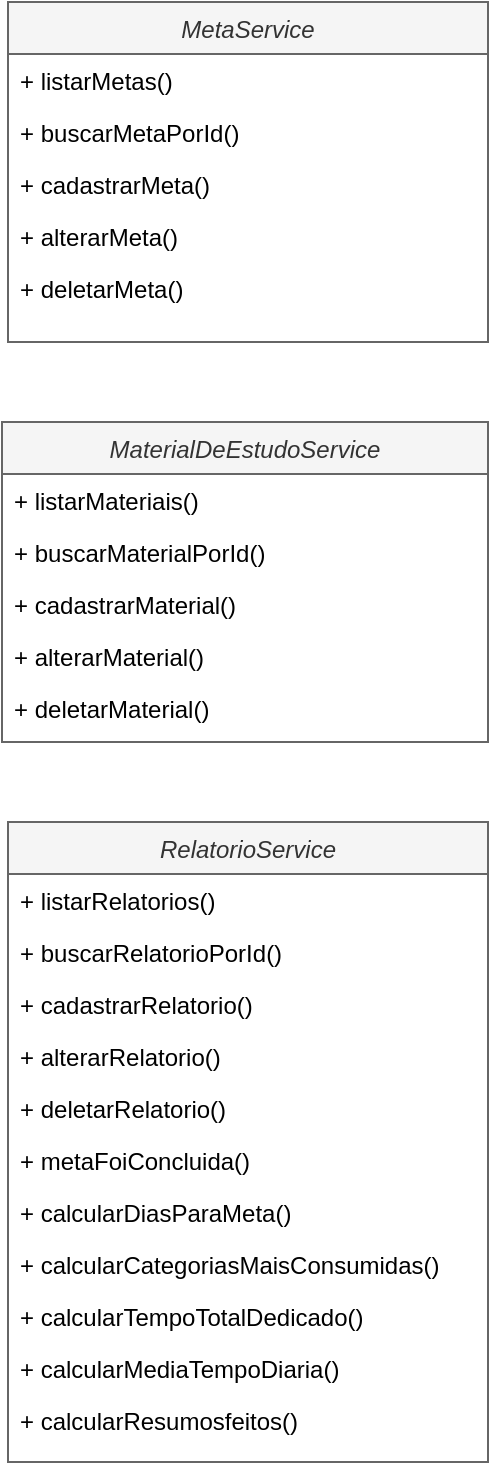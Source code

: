 <mxfile version="22.0.2" type="device">
  <diagram id="C5RBs43oDa-KdzZeNtuy" name="Page-1">
    <mxGraphModel dx="1434" dy="782" grid="1" gridSize="10" guides="1" tooltips="1" connect="1" arrows="1" fold="1" page="1" pageScale="1" pageWidth="827" pageHeight="1169" background="#FFFFFF" math="0" shadow="0">
      <root>
        <mxCell id="WIyWlLk6GJQsqaUBKTNV-0" />
        <mxCell id="WIyWlLk6GJQsqaUBKTNV-1" parent="WIyWlLk6GJQsqaUBKTNV-0" />
        <mxCell id="zkfFHV4jXpPFQw0GAbJ--0" value="MetaService" style="swimlane;fontStyle=2;align=center;verticalAlign=top;childLayout=stackLayout;horizontal=1;startSize=26;horizontalStack=0;resizeParent=1;resizeLast=0;collapsible=1;marginBottom=0;rounded=0;shadow=0;strokeWidth=1;fillColor=#f5f5f5;fontColor=#333333;strokeColor=#666666;" parent="WIyWlLk6GJQsqaUBKTNV-1" vertex="1">
          <mxGeometry x="320" y="40" width="240" height="170" as="geometry">
            <mxRectangle x="230" y="140" width="160" height="26" as="alternateBounds" />
          </mxGeometry>
        </mxCell>
        <mxCell id="zkfFHV4jXpPFQw0GAbJ--1" value="+ listarMetas()" style="text;align=left;verticalAlign=top;spacingLeft=4;spacingRight=4;overflow=hidden;rotatable=0;points=[[0,0.5],[1,0.5]];portConstraint=eastwest;" parent="zkfFHV4jXpPFQw0GAbJ--0" vertex="1">
          <mxGeometry y="26" width="240" height="26" as="geometry" />
        </mxCell>
        <mxCell id="zkfFHV4jXpPFQw0GAbJ--2" value="+ buscarMetaPorId()" style="text;align=left;verticalAlign=top;spacingLeft=4;spacingRight=4;overflow=hidden;rotatable=0;points=[[0,0.5],[1,0.5]];portConstraint=eastwest;rounded=0;shadow=0;html=0;" parent="zkfFHV4jXpPFQw0GAbJ--0" vertex="1">
          <mxGeometry y="52" width="240" height="26" as="geometry" />
        </mxCell>
        <mxCell id="zkfFHV4jXpPFQw0GAbJ--3" value="+ cadastrarMeta()" style="text;align=left;verticalAlign=top;spacingLeft=4;spacingRight=4;overflow=hidden;rotatable=0;points=[[0,0.5],[1,0.5]];portConstraint=eastwest;rounded=0;shadow=0;html=0;" parent="zkfFHV4jXpPFQw0GAbJ--0" vertex="1">
          <mxGeometry y="78" width="240" height="26" as="geometry" />
        </mxCell>
        <mxCell id="mXF7boRL9u8cmCcfQVcO-11" value="+ alterarMeta()" style="text;align=left;verticalAlign=top;spacingLeft=4;spacingRight=4;overflow=hidden;rotatable=0;points=[[0,0.5],[1,0.5]];portConstraint=eastwest;rounded=0;shadow=0;html=0;" parent="zkfFHV4jXpPFQw0GAbJ--0" vertex="1">
          <mxGeometry y="104" width="240" height="26" as="geometry" />
        </mxCell>
        <mxCell id="zeWnR9ZlU195KIUSwm77-0" value="+ deletarMeta()" style="text;align=left;verticalAlign=top;spacingLeft=4;spacingRight=4;overflow=hidden;rotatable=0;points=[[0,0.5],[1,0.5]];portConstraint=eastwest;rounded=0;shadow=0;html=0;" vertex="1" parent="zkfFHV4jXpPFQw0GAbJ--0">
          <mxGeometry y="130" width="240" height="26" as="geometry" />
        </mxCell>
        <mxCell id="zkfFHV4jXpPFQw0GAbJ--17" value="MaterialDeEstudoService" style="swimlane;fontStyle=2;align=center;verticalAlign=top;childLayout=stackLayout;horizontal=1;startSize=26;horizontalStack=0;resizeParent=1;resizeLast=0;collapsible=1;marginBottom=0;rounded=0;shadow=0;strokeWidth=1;fillColor=#f5f5f5;strokeColor=#666666;fontColor=#333333;" parent="WIyWlLk6GJQsqaUBKTNV-1" vertex="1">
          <mxGeometry x="317" y="250" width="243" height="160" as="geometry">
            <mxRectangle x="508" y="120" width="160" height="26" as="alternateBounds" />
          </mxGeometry>
        </mxCell>
        <mxCell id="zeWnR9ZlU195KIUSwm77-5" value="+ listarMateriais()" style="text;align=left;verticalAlign=top;spacingLeft=4;spacingRight=4;overflow=hidden;rotatable=0;points=[[0,0.5],[1,0.5]];portConstraint=eastwest;rounded=0;shadow=0;html=0;" vertex="1" parent="zkfFHV4jXpPFQw0GAbJ--17">
          <mxGeometry y="26" width="243" height="26" as="geometry" />
        </mxCell>
        <mxCell id="zeWnR9ZlU195KIUSwm77-4" value="+ buscarMaterialPorId()" style="text;align=left;verticalAlign=top;spacingLeft=4;spacingRight=4;overflow=hidden;rotatable=0;points=[[0,0.5],[1,0.5]];portConstraint=eastwest;rounded=0;shadow=0;html=0;" vertex="1" parent="zkfFHV4jXpPFQw0GAbJ--17">
          <mxGeometry y="52" width="243" height="26" as="geometry" />
        </mxCell>
        <mxCell id="zeWnR9ZlU195KIUSwm77-3" value="+ cadastrarMaterial()" style="text;align=left;verticalAlign=top;spacingLeft=4;spacingRight=4;overflow=hidden;rotatable=0;points=[[0,0.5],[1,0.5]];portConstraint=eastwest;rounded=0;shadow=0;html=0;" vertex="1" parent="zkfFHV4jXpPFQw0GAbJ--17">
          <mxGeometry y="78" width="243" height="26" as="geometry" />
        </mxCell>
        <mxCell id="zeWnR9ZlU195KIUSwm77-2" value="+ alterarMaterial()" style="text;align=left;verticalAlign=top;spacingLeft=4;spacingRight=4;overflow=hidden;rotatable=0;points=[[0,0.5],[1,0.5]];portConstraint=eastwest;rounded=0;shadow=0;html=0;" vertex="1" parent="zkfFHV4jXpPFQw0GAbJ--17">
          <mxGeometry y="104" width="243" height="26" as="geometry" />
        </mxCell>
        <mxCell id="zeWnR9ZlU195KIUSwm77-1" value="+ deletarMaterial()" style="text;align=left;verticalAlign=top;spacingLeft=4;spacingRight=4;overflow=hidden;rotatable=0;points=[[0,0.5],[1,0.5]];portConstraint=eastwest;" vertex="1" parent="zkfFHV4jXpPFQw0GAbJ--17">
          <mxGeometry y="130" width="243" height="26" as="geometry" />
        </mxCell>
        <mxCell id="mXF7boRL9u8cmCcfQVcO-2" value="RelatorioService" style="swimlane;fontStyle=2;align=center;verticalAlign=top;childLayout=stackLayout;horizontal=1;startSize=26;horizontalStack=0;resizeParent=1;resizeLast=0;collapsible=1;marginBottom=0;rounded=0;shadow=0;strokeWidth=1;fillColor=#f5f5f5;strokeColor=#666666;fontColor=#333333;" parent="WIyWlLk6GJQsqaUBKTNV-1" vertex="1">
          <mxGeometry x="320" y="450" width="240" height="320" as="geometry">
            <mxRectangle x="508" y="120" width="160" height="26" as="alternateBounds" />
          </mxGeometry>
        </mxCell>
        <mxCell id="mXF7boRL9u8cmCcfQVcO-3" value="+ listarRelatorios()" style="text;align=left;verticalAlign=top;spacingLeft=4;spacingRight=4;overflow=hidden;rotatable=0;points=[[0,0.5],[1,0.5]];portConstraint=eastwest;" parent="mXF7boRL9u8cmCcfQVcO-2" vertex="1">
          <mxGeometry y="26" width="240" height="26" as="geometry" />
        </mxCell>
        <mxCell id="mXF7boRL9u8cmCcfQVcO-4" value="+ buscarRelatorioPorId()" style="text;align=left;verticalAlign=top;spacingLeft=4;spacingRight=4;overflow=hidden;rotatable=0;points=[[0,0.5],[1,0.5]];portConstraint=eastwest;rounded=0;shadow=0;html=0;" parent="mXF7boRL9u8cmCcfQVcO-2" vertex="1">
          <mxGeometry y="52" width="240" height="26" as="geometry" />
        </mxCell>
        <mxCell id="mXF7boRL9u8cmCcfQVcO-5" value="+ cadastrarRelatorio()" style="text;align=left;verticalAlign=top;spacingLeft=4;spacingRight=4;overflow=hidden;rotatable=0;points=[[0,0.5],[1,0.5]];portConstraint=eastwest;rounded=0;shadow=0;html=0;" parent="mXF7boRL9u8cmCcfQVcO-2" vertex="1">
          <mxGeometry y="78" width="240" height="26" as="geometry" />
        </mxCell>
        <mxCell id="mXF7boRL9u8cmCcfQVcO-6" value="+ alterarRelatorio()" style="text;align=left;verticalAlign=top;spacingLeft=4;spacingRight=4;overflow=hidden;rotatable=0;points=[[0,0.5],[1,0.5]];portConstraint=eastwest;rounded=0;shadow=0;html=0;" parent="mXF7boRL9u8cmCcfQVcO-2" vertex="1">
          <mxGeometry y="104" width="240" height="26" as="geometry" />
        </mxCell>
        <mxCell id="mXF7boRL9u8cmCcfQVcO-7" value="+ deletarRelatorio()" style="text;align=left;verticalAlign=top;spacingLeft=4;spacingRight=4;overflow=hidden;rotatable=0;points=[[0,0.5],[1,0.5]];portConstraint=eastwest;rounded=0;shadow=0;html=0;" parent="mXF7boRL9u8cmCcfQVcO-2" vertex="1">
          <mxGeometry y="130" width="240" height="26" as="geometry" />
        </mxCell>
        <mxCell id="zeWnR9ZlU195KIUSwm77-6" value="+ metaFoiConcluida()" style="text;align=left;verticalAlign=top;spacingLeft=4;spacingRight=4;overflow=hidden;rotatable=0;points=[[0,0.5],[1,0.5]];portConstraint=eastwest;rounded=0;shadow=0;html=0;" vertex="1" parent="mXF7boRL9u8cmCcfQVcO-2">
          <mxGeometry y="156" width="240" height="26" as="geometry" />
        </mxCell>
        <mxCell id="zeWnR9ZlU195KIUSwm77-7" value="+ calcularDiasParaMeta()" style="text;align=left;verticalAlign=top;spacingLeft=4;spacingRight=4;overflow=hidden;rotatable=0;points=[[0,0.5],[1,0.5]];portConstraint=eastwest;rounded=0;shadow=0;html=0;" vertex="1" parent="mXF7boRL9u8cmCcfQVcO-2">
          <mxGeometry y="182" width="240" height="26" as="geometry" />
        </mxCell>
        <mxCell id="zeWnR9ZlU195KIUSwm77-8" value="+ calcularCategoriasMaisConsumidas()" style="text;align=left;verticalAlign=top;spacingLeft=4;spacingRight=4;overflow=hidden;rotatable=0;points=[[0,0.5],[1,0.5]];portConstraint=eastwest;rounded=0;shadow=0;html=0;" vertex="1" parent="mXF7boRL9u8cmCcfQVcO-2">
          <mxGeometry y="208" width="240" height="26" as="geometry" />
        </mxCell>
        <mxCell id="zeWnR9ZlU195KIUSwm77-11" value="+ calcularTempoTotalDedicado()" style="text;align=left;verticalAlign=top;spacingLeft=4;spacingRight=4;overflow=hidden;rotatable=0;points=[[0,0.5],[1,0.5]];portConstraint=eastwest;rounded=0;shadow=0;html=0;" vertex="1" parent="mXF7boRL9u8cmCcfQVcO-2">
          <mxGeometry y="234" width="240" height="26" as="geometry" />
        </mxCell>
        <mxCell id="zeWnR9ZlU195KIUSwm77-12" value="+ calcularMediaTempoDiaria()" style="text;align=left;verticalAlign=top;spacingLeft=4;spacingRight=4;overflow=hidden;rotatable=0;points=[[0,0.5],[1,0.5]];portConstraint=eastwest;rounded=0;shadow=0;html=0;" vertex="1" parent="mXF7boRL9u8cmCcfQVcO-2">
          <mxGeometry y="260" width="240" height="26" as="geometry" />
        </mxCell>
        <mxCell id="zeWnR9ZlU195KIUSwm77-9" value="+ calcularResumosfeitos()" style="text;align=left;verticalAlign=top;spacingLeft=4;spacingRight=4;overflow=hidden;rotatable=0;points=[[0,0.5],[1,0.5]];portConstraint=eastwest;rounded=0;shadow=0;html=0;" vertex="1" parent="mXF7boRL9u8cmCcfQVcO-2">
          <mxGeometry y="286" width="240" height="34" as="geometry" />
        </mxCell>
      </root>
    </mxGraphModel>
  </diagram>
</mxfile>
